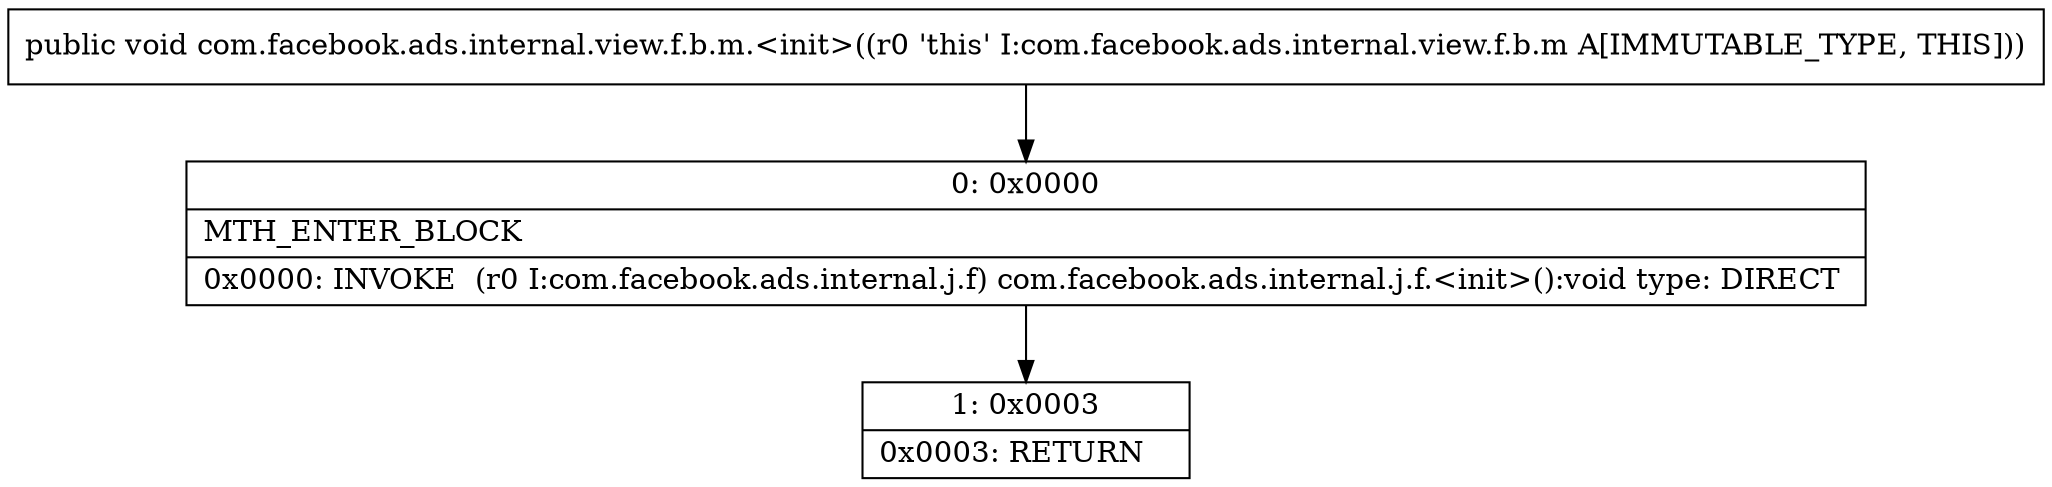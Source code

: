 digraph "CFG forcom.facebook.ads.internal.view.f.b.m.\<init\>()V" {
Node_0 [shape=record,label="{0\:\ 0x0000|MTH_ENTER_BLOCK\l|0x0000: INVOKE  (r0 I:com.facebook.ads.internal.j.f) com.facebook.ads.internal.j.f.\<init\>():void type: DIRECT \l}"];
Node_1 [shape=record,label="{1\:\ 0x0003|0x0003: RETURN   \l}"];
MethodNode[shape=record,label="{public void com.facebook.ads.internal.view.f.b.m.\<init\>((r0 'this' I:com.facebook.ads.internal.view.f.b.m A[IMMUTABLE_TYPE, THIS])) }"];
MethodNode -> Node_0;
Node_0 -> Node_1;
}

